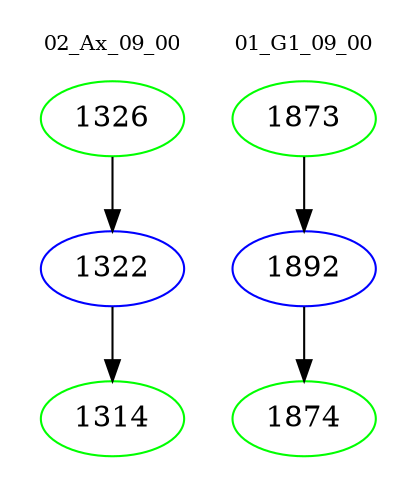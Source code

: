 digraph{
subgraph cluster_0 {
color = white
label = "02_Ax_09_00";
fontsize=10;
T0_1326 [label="1326", color="green"]
T0_1326 -> T0_1322 [color="black"]
T0_1322 [label="1322", color="blue"]
T0_1322 -> T0_1314 [color="black"]
T0_1314 [label="1314", color="green"]
}
subgraph cluster_1 {
color = white
label = "01_G1_09_00";
fontsize=10;
T1_1873 [label="1873", color="green"]
T1_1873 -> T1_1892 [color="black"]
T1_1892 [label="1892", color="blue"]
T1_1892 -> T1_1874 [color="black"]
T1_1874 [label="1874", color="green"]
}
}
